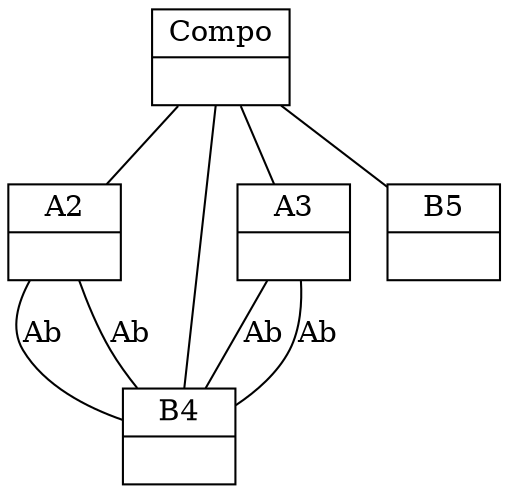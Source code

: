 Graph g{ 
struct1 [shape=record,label="{Compo|}"]; 
struct2 -- struct4 [label="Ab"]   ;
struct2 -- struct4 [label="Ab"]   ;
struct2 [shape=record,label="{A2|}"];
struct1 -- struct2 ;
struct3 -- struct4 [label="Ab"]   ;
struct3 -- struct4 [label="Ab"]   ;
struct3 [shape=record,label="{A3|}"];
struct1 -- struct3 ;
struct4 [shape=record,label="{B4|}"];
struct1 -- struct4 ;
struct5 [shape=record,label="{B5|}"];
struct1 -- struct5 ;
} 
